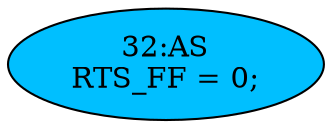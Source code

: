strict digraph "" {
	node [label="\N"];
	"32:AS"	 [ast="<pyverilog.vparser.ast.Assign object at 0x7fdb0bed6590>",
		def_var="['RTS_FF']",
		fillcolor=deepskyblue,
		label="32:AS
RTS_FF = 0;",
		statements="[]",
		style=filled,
		typ=Assign,
		use_var="[]"];
}
